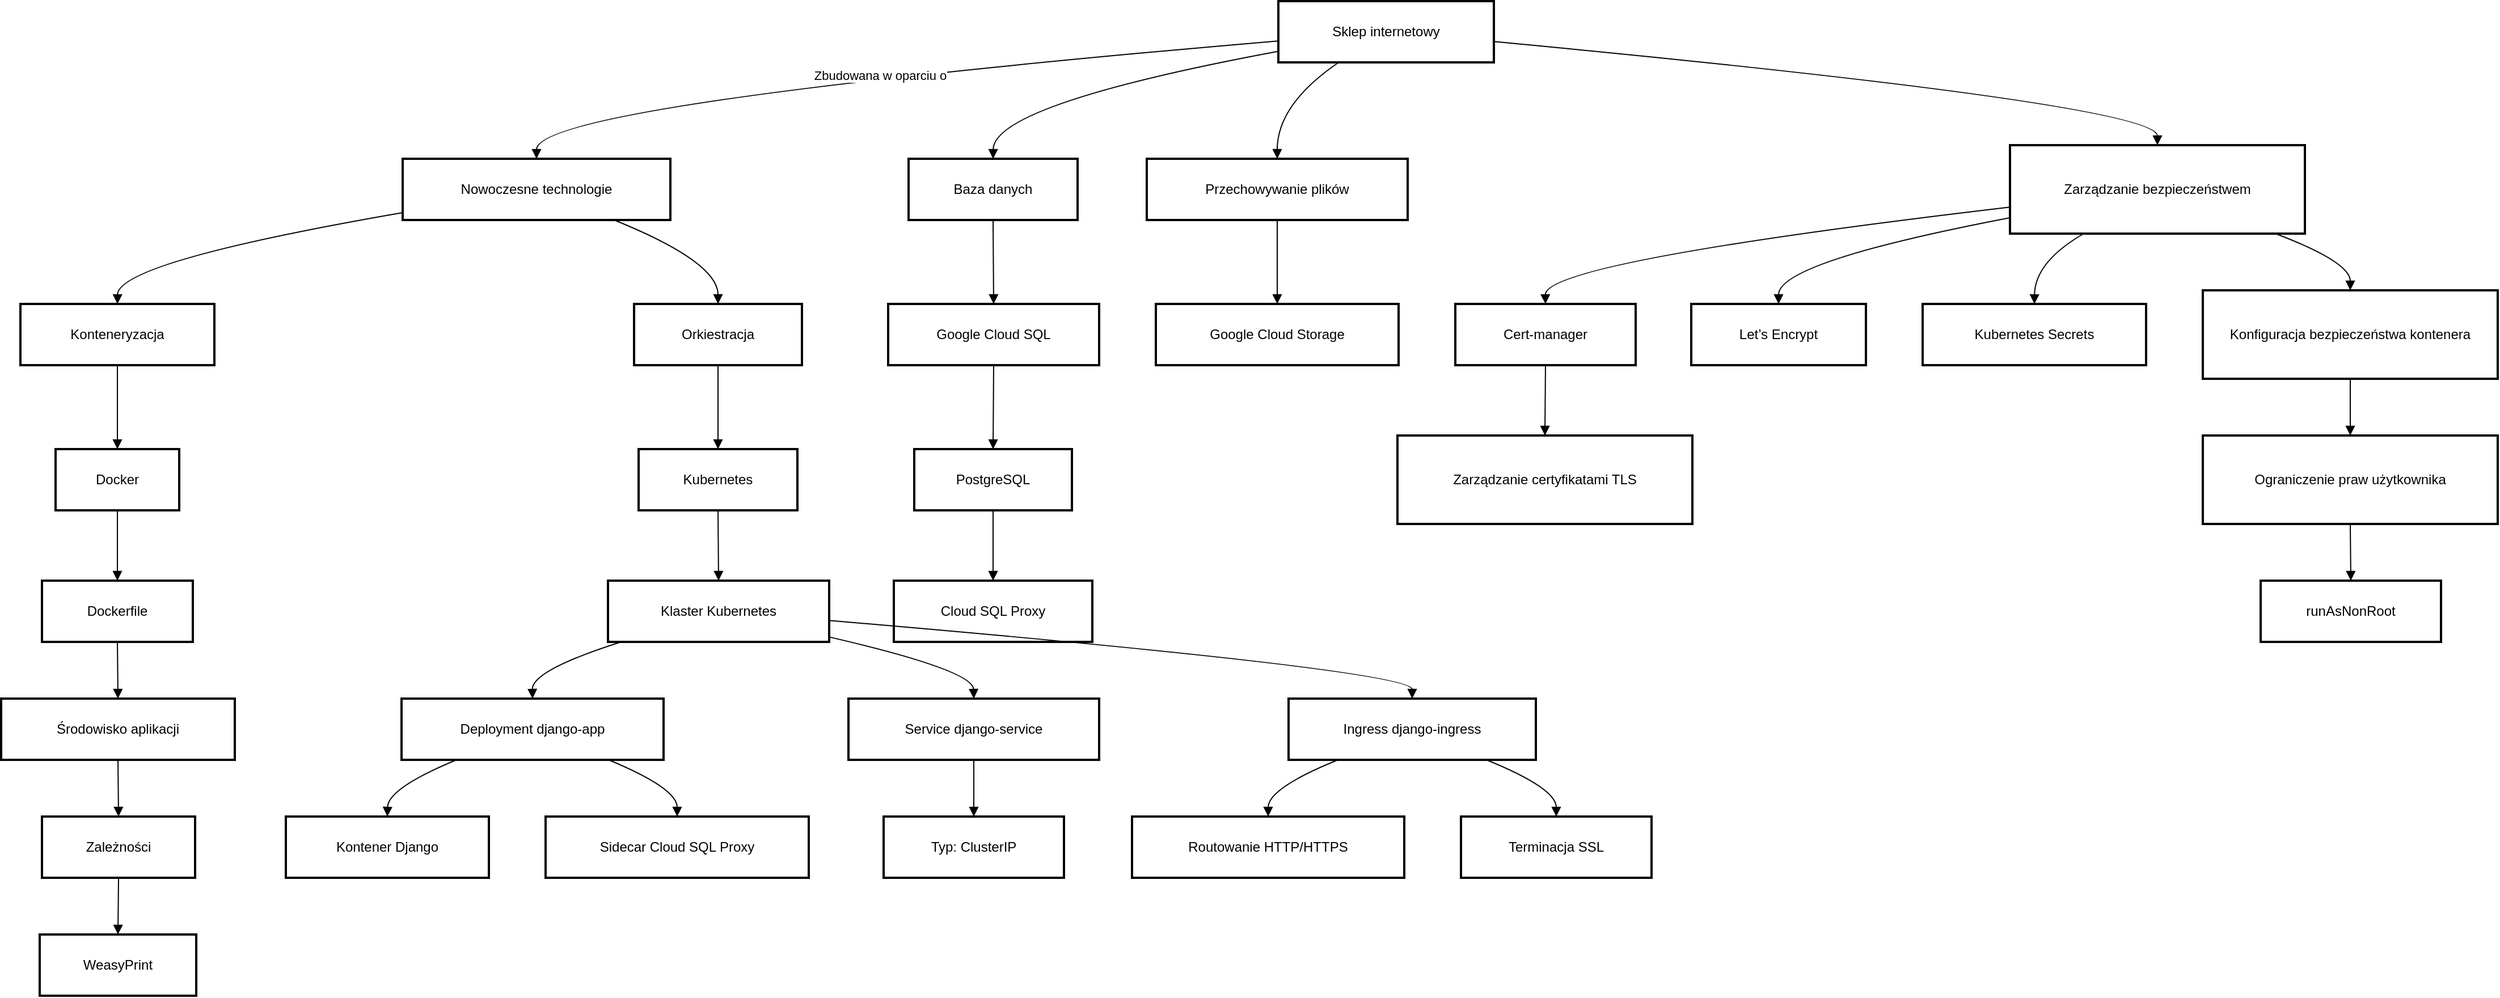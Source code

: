 <mxfile version="27.1.1">
  <diagram name="Strona-1" id="-Nehek7wxMud2hOXTN_1">
    <mxGraphModel>
      <root>
        <mxCell id="0" />
        <mxCell id="1" parent="0" />
        <mxCell id="2" value="Sklep internetowy" style="whiteSpace=wrap;strokeWidth=2;" vertex="1" parent="1">
          <mxGeometry x="1134" y="8" width="190" height="54" as="geometry" />
        </mxCell>
        <mxCell id="3" value="Nowoczesne technologie" style="whiteSpace=wrap;strokeWidth=2;" vertex="1" parent="1">
          <mxGeometry x="362" y="147" width="236" height="54" as="geometry" />
        </mxCell>
        <mxCell id="4" value="Konteneryzacja" style="whiteSpace=wrap;strokeWidth=2;" vertex="1" parent="1">
          <mxGeometry x="25" y="275" width="171" height="54" as="geometry" />
        </mxCell>
        <mxCell id="5" value="Orkiestracja" style="whiteSpace=wrap;strokeWidth=2;" vertex="1" parent="1">
          <mxGeometry x="566" y="275" width="148" height="54" as="geometry" />
        </mxCell>
        <mxCell id="6" value="Docker" style="whiteSpace=wrap;strokeWidth=2;" vertex="1" parent="1">
          <mxGeometry x="56" y="403" width="109" height="54" as="geometry" />
        </mxCell>
        <mxCell id="7" value="Kubernetes" style="whiteSpace=wrap;strokeWidth=2;" vertex="1" parent="1">
          <mxGeometry x="570" y="403" width="140" height="54" as="geometry" />
        </mxCell>
        <mxCell id="8" value="Dockerfile" style="whiteSpace=wrap;strokeWidth=2;" vertex="1" parent="1">
          <mxGeometry x="44" y="519" width="133" height="54" as="geometry" />
        </mxCell>
        <mxCell id="9" value="Środowisko aplikacji" style="whiteSpace=wrap;strokeWidth=2;" vertex="1" parent="1">
          <mxGeometry x="8" y="623" width="206" height="54" as="geometry" />
        </mxCell>
        <mxCell id="10" value="Zależności" style="whiteSpace=wrap;strokeWidth=2;" vertex="1" parent="1">
          <mxGeometry x="44" y="727" width="135" height="54" as="geometry" />
        </mxCell>
        <mxCell id="11" value="WeasyPrint" style="whiteSpace=wrap;strokeWidth=2;" vertex="1" parent="1">
          <mxGeometry x="42" y="831" width="138" height="54" as="geometry" />
        </mxCell>
        <mxCell id="12" value="Klaster Kubernetes" style="whiteSpace=wrap;strokeWidth=2;" vertex="1" parent="1">
          <mxGeometry x="543" y="519" width="195" height="54" as="geometry" />
        </mxCell>
        <mxCell id="13" value="Deployment django-app" style="whiteSpace=wrap;strokeWidth=2;" vertex="1" parent="1">
          <mxGeometry x="361" y="623" width="231" height="54" as="geometry" />
        </mxCell>
        <mxCell id="14" value="Service django-service" style="whiteSpace=wrap;strokeWidth=2;" vertex="1" parent="1">
          <mxGeometry x="755" y="623" width="221" height="54" as="geometry" />
        </mxCell>
        <mxCell id="15" value="Ingress django-ingress" style="whiteSpace=wrap;strokeWidth=2;" vertex="1" parent="1">
          <mxGeometry x="1143" y="623" width="218" height="54" as="geometry" />
        </mxCell>
        <mxCell id="16" value="Kontener Django" style="whiteSpace=wrap;strokeWidth=2;" vertex="1" parent="1">
          <mxGeometry x="259" y="727" width="179" height="54" as="geometry" />
        </mxCell>
        <mxCell id="17" value="Sidecar Cloud SQL Proxy" style="whiteSpace=wrap;strokeWidth=2;" vertex="1" parent="1">
          <mxGeometry x="488" y="727" width="232" height="54" as="geometry" />
        </mxCell>
        <mxCell id="18" value="Typ: ClusterIP" style="whiteSpace=wrap;strokeWidth=2;" vertex="1" parent="1">
          <mxGeometry x="786" y="727" width="159" height="54" as="geometry" />
        </mxCell>
        <mxCell id="19" value="Routowanie HTTP/HTTPS" style="whiteSpace=wrap;strokeWidth=2;" vertex="1" parent="1">
          <mxGeometry x="1005" y="727" width="240" height="54" as="geometry" />
        </mxCell>
        <mxCell id="20" value="Terminacja SSL" style="whiteSpace=wrap;strokeWidth=2;" vertex="1" parent="1">
          <mxGeometry x="1295" y="727" width="168" height="54" as="geometry" />
        </mxCell>
        <mxCell id="21" value="Baza danych" style="whiteSpace=wrap;strokeWidth=2;" vertex="1" parent="1">
          <mxGeometry x="808" y="147" width="149" height="54" as="geometry" />
        </mxCell>
        <mxCell id="22" value="Google Cloud SQL" style="whiteSpace=wrap;strokeWidth=2;" vertex="1" parent="1">
          <mxGeometry x="790" y="275" width="186" height="54" as="geometry" />
        </mxCell>
        <mxCell id="23" value="PostgreSQL" style="whiteSpace=wrap;strokeWidth=2;" vertex="1" parent="1">
          <mxGeometry x="813" y="403" width="139" height="54" as="geometry" />
        </mxCell>
        <mxCell id="24" value="Cloud SQL Proxy" style="whiteSpace=wrap;strokeWidth=2;" vertex="1" parent="1">
          <mxGeometry x="795" y="519" width="175" height="54" as="geometry" />
        </mxCell>
        <mxCell id="25" value="Przechowywanie plików" style="whiteSpace=wrap;strokeWidth=2;" vertex="1" parent="1">
          <mxGeometry x="1018" y="147" width="230" height="54" as="geometry" />
        </mxCell>
        <mxCell id="26" value="Google Cloud Storage" style="whiteSpace=wrap;strokeWidth=2;" vertex="1" parent="1">
          <mxGeometry x="1026" y="275" width="214" height="54" as="geometry" />
        </mxCell>
        <mxCell id="27" value="Zarządzanie bezpieczeństwem" style="whiteSpace=wrap;strokeWidth=2;" vertex="1" parent="1">
          <mxGeometry x="1779" y="135" width="260" height="78" as="geometry" />
        </mxCell>
        <mxCell id="28" value="Cert-manager" style="whiteSpace=wrap;strokeWidth=2;" vertex="1" parent="1">
          <mxGeometry x="1290" y="275" width="159" height="54" as="geometry" />
        </mxCell>
        <mxCell id="29" value="Let’s Encrypt" style="whiteSpace=wrap;strokeWidth=2;" vertex="1" parent="1">
          <mxGeometry x="1498" y="275" width="154" height="54" as="geometry" />
        </mxCell>
        <mxCell id="30" value="Kubernetes Secrets" style="whiteSpace=wrap;strokeWidth=2;" vertex="1" parent="1">
          <mxGeometry x="1702" y="275" width="197" height="54" as="geometry" />
        </mxCell>
        <mxCell id="31" value="Konfiguracja bezpieczeństwa kontenera" style="whiteSpace=wrap;strokeWidth=2;" vertex="1" parent="1">
          <mxGeometry x="1949" y="263" width="260" height="78" as="geometry" />
        </mxCell>
        <mxCell id="32" value="Zarządzanie certyfikatami TLS" style="whiteSpace=wrap;strokeWidth=2;" vertex="1" parent="1">
          <mxGeometry x="1239" y="391" width="260" height="78" as="geometry" />
        </mxCell>
        <mxCell id="33" value="Ograniczenie praw użytkownika" style="whiteSpace=wrap;strokeWidth=2;" vertex="1" parent="1">
          <mxGeometry x="1949" y="391" width="260" height="78" as="geometry" />
        </mxCell>
        <mxCell id="34" value="runAsNonRoot" style="whiteSpace=wrap;strokeWidth=2;" vertex="1" parent="1">
          <mxGeometry x="2000" y="519" width="159" height="54" as="geometry" />
        </mxCell>
        <mxCell id="35" value="Zbudowana w oparciu o" style="curved=1;startArrow=none;endArrow=block;exitX=0;exitY=0.65;entryX=0.5;entryY=0;" edge="1" parent="1" source="2" target="3">
          <mxGeometry relative="1" as="geometry">
            <Array as="points">
              <mxPoint x="480" y="99" />
            </Array>
          </mxGeometry>
        </mxCell>
        <mxCell id="36" value="" style="curved=1;startArrow=none;endArrow=block;exitX=0;exitY=0.88;entryX=0.5;entryY=0;" edge="1" parent="1" source="3" target="4">
          <mxGeometry relative="1" as="geometry">
            <Array as="points">
              <mxPoint x="111" y="238" />
            </Array>
          </mxGeometry>
        </mxCell>
        <mxCell id="37" value="" style="curved=1;startArrow=none;endArrow=block;exitX=0.79;exitY=1;entryX=0.5;entryY=0;" edge="1" parent="1" source="3" target="5">
          <mxGeometry relative="1" as="geometry">
            <Array as="points">
              <mxPoint x="640" y="238" />
            </Array>
          </mxGeometry>
        </mxCell>
        <mxCell id="38" value="" style="curved=1;startArrow=none;endArrow=block;exitX=0.5;exitY=1;entryX=0.5;entryY=0;" edge="1" parent="1" source="4" target="6">
          <mxGeometry relative="1" as="geometry">
            <Array as="points" />
          </mxGeometry>
        </mxCell>
        <mxCell id="39" value="" style="curved=1;startArrow=none;endArrow=block;exitX=0.5;exitY=1;entryX=0.5;entryY=0;" edge="1" parent="1" source="5" target="7">
          <mxGeometry relative="1" as="geometry">
            <Array as="points" />
          </mxGeometry>
        </mxCell>
        <mxCell id="40" value="" style="curved=1;startArrow=none;endArrow=block;exitX=0.5;exitY=1;entryX=0.5;entryY=0;" edge="1" parent="1" source="6" target="8">
          <mxGeometry relative="1" as="geometry">
            <Array as="points" />
          </mxGeometry>
        </mxCell>
        <mxCell id="41" value="" style="curved=1;startArrow=none;endArrow=block;exitX=0.5;exitY=1;entryX=0.5;entryY=0;" edge="1" parent="1" source="8" target="9">
          <mxGeometry relative="1" as="geometry">
            <Array as="points" />
          </mxGeometry>
        </mxCell>
        <mxCell id="42" value="" style="curved=1;startArrow=none;endArrow=block;exitX=0.5;exitY=1;entryX=0.5;entryY=0;" edge="1" parent="1" source="9" target="10">
          <mxGeometry relative="1" as="geometry">
            <Array as="points" />
          </mxGeometry>
        </mxCell>
        <mxCell id="43" value="" style="curved=1;startArrow=none;endArrow=block;exitX=0.5;exitY=1;entryX=0.5;entryY=0;" edge="1" parent="1" source="10" target="11">
          <mxGeometry relative="1" as="geometry">
            <Array as="points" />
          </mxGeometry>
        </mxCell>
        <mxCell id="44" value="" style="curved=1;startArrow=none;endArrow=block;exitX=0.5;exitY=1;entryX=0.5;entryY=0;" edge="1" parent="1" source="7" target="12">
          <mxGeometry relative="1" as="geometry">
            <Array as="points" />
          </mxGeometry>
        </mxCell>
        <mxCell id="45" value="" style="curved=1;startArrow=none;endArrow=block;exitX=0.06;exitY=1;entryX=0.5;entryY=0;" edge="1" parent="1" source="12" target="13">
          <mxGeometry relative="1" as="geometry">
            <Array as="points">
              <mxPoint x="476" y="598" />
            </Array>
          </mxGeometry>
        </mxCell>
        <mxCell id="46" value="" style="curved=1;startArrow=none;endArrow=block;exitX=1;exitY=0.92;entryX=0.5;entryY=0;" edge="1" parent="1" source="12" target="14">
          <mxGeometry relative="1" as="geometry">
            <Array as="points">
              <mxPoint x="865" y="598" />
            </Array>
          </mxGeometry>
        </mxCell>
        <mxCell id="47" value="" style="curved=1;startArrow=none;endArrow=block;exitX=1;exitY=0.65;entryX=0.5;entryY=0;" edge="1" parent="1" source="12" target="15">
          <mxGeometry relative="1" as="geometry">
            <Array as="points">
              <mxPoint x="1252" y="598" />
            </Array>
          </mxGeometry>
        </mxCell>
        <mxCell id="48" value="" style="curved=1;startArrow=none;endArrow=block;exitX=0.21;exitY=1;entryX=0.5;entryY=0;" edge="1" parent="1" source="13" target="16">
          <mxGeometry relative="1" as="geometry">
            <Array as="points">
              <mxPoint x="349" y="702" />
            </Array>
          </mxGeometry>
        </mxCell>
        <mxCell id="49" value="" style="curved=1;startArrow=none;endArrow=block;exitX=0.79;exitY=1;entryX=0.5;entryY=0;" edge="1" parent="1" source="13" target="17">
          <mxGeometry relative="1" as="geometry">
            <Array as="points">
              <mxPoint x="604" y="702" />
            </Array>
          </mxGeometry>
        </mxCell>
        <mxCell id="50" value="" style="curved=1;startArrow=none;endArrow=block;exitX=0.5;exitY=1;entryX=0.5;entryY=0;" edge="1" parent="1" source="14" target="18">
          <mxGeometry relative="1" as="geometry">
            <Array as="points" />
          </mxGeometry>
        </mxCell>
        <mxCell id="51" value="" style="curved=1;startArrow=none;endArrow=block;exitX=0.2;exitY=1;entryX=0.5;entryY=0;" edge="1" parent="1" source="15" target="19">
          <mxGeometry relative="1" as="geometry">
            <Array as="points">
              <mxPoint x="1125" y="702" />
            </Array>
          </mxGeometry>
        </mxCell>
        <mxCell id="52" value="" style="curved=1;startArrow=none;endArrow=block;exitX=0.8;exitY=1;entryX=0.5;entryY=0;" edge="1" parent="1" source="15" target="20">
          <mxGeometry relative="1" as="geometry">
            <Array as="points">
              <mxPoint x="1379" y="702" />
            </Array>
          </mxGeometry>
        </mxCell>
        <mxCell id="53" value="" style="curved=1;startArrow=none;endArrow=block;exitX=0;exitY=0.82;entryX=0.5;entryY=0;" edge="1" parent="1" source="2" target="21">
          <mxGeometry relative="1" as="geometry">
            <Array as="points">
              <mxPoint x="883" y="99" />
            </Array>
          </mxGeometry>
        </mxCell>
        <mxCell id="54" value="" style="curved=1;startArrow=none;endArrow=block;exitX=0.5;exitY=1;entryX=0.5;entryY=0;" edge="1" parent="1" source="21" target="22">
          <mxGeometry relative="1" as="geometry">
            <Array as="points" />
          </mxGeometry>
        </mxCell>
        <mxCell id="55" value="" style="curved=1;startArrow=none;endArrow=block;exitX=0.5;exitY=1;entryX=0.5;entryY=0;" edge="1" parent="1" source="22" target="23">
          <mxGeometry relative="1" as="geometry">
            <Array as="points" />
          </mxGeometry>
        </mxCell>
        <mxCell id="56" value="" style="curved=1;startArrow=none;endArrow=block;exitX=0.5;exitY=1;entryX=0.5;entryY=0;" edge="1" parent="1" source="23" target="24">
          <mxGeometry relative="1" as="geometry">
            <Array as="points" />
          </mxGeometry>
        </mxCell>
        <mxCell id="57" value="" style="curved=1;startArrow=none;endArrow=block;exitX=0.28;exitY=1;entryX=0.5;entryY=0;" edge="1" parent="1" source="2" target="25">
          <mxGeometry relative="1" as="geometry">
            <Array as="points">
              <mxPoint x="1133" y="99" />
            </Array>
          </mxGeometry>
        </mxCell>
        <mxCell id="58" value="" style="curved=1;startArrow=none;endArrow=block;exitX=0.5;exitY=1;entryX=0.5;entryY=0;" edge="1" parent="1" source="25" target="26">
          <mxGeometry relative="1" as="geometry">
            <Array as="points" />
          </mxGeometry>
        </mxCell>
        <mxCell id="59" value="" style="curved=1;startArrow=none;endArrow=block;exitX=1;exitY=0.66;entryX=0.5;entryY=0;" edge="1" parent="1" source="2" target="27">
          <mxGeometry relative="1" as="geometry">
            <Array as="points">
              <mxPoint x="1909" y="99" />
            </Array>
          </mxGeometry>
        </mxCell>
        <mxCell id="60" value="" style="curved=1;startArrow=none;endArrow=block;exitX=0;exitY=0.7;entryX=0.5;entryY=0;" edge="1" parent="1" source="27" target="28">
          <mxGeometry relative="1" as="geometry">
            <Array as="points">
              <mxPoint x="1369" y="238" />
            </Array>
          </mxGeometry>
        </mxCell>
        <mxCell id="61" value="" style="curved=1;startArrow=none;endArrow=block;exitX=0;exitY=0.82;entryX=0.5;entryY=0;" edge="1" parent="1" source="27" target="29">
          <mxGeometry relative="1" as="geometry">
            <Array as="points">
              <mxPoint x="1575" y="238" />
            </Array>
          </mxGeometry>
        </mxCell>
        <mxCell id="62" value="" style="curved=1;startArrow=none;endArrow=block;exitX=0.25;exitY=1;entryX=0.5;entryY=0;" edge="1" parent="1" source="27" target="30">
          <mxGeometry relative="1" as="geometry">
            <Array as="points">
              <mxPoint x="1801" y="238" />
            </Array>
          </mxGeometry>
        </mxCell>
        <mxCell id="63" value="" style="curved=1;startArrow=none;endArrow=block;exitX=0.9;exitY=1;entryX=0.5;entryY=0;" edge="1" parent="1" source="27" target="31">
          <mxGeometry relative="1" as="geometry">
            <Array as="points">
              <mxPoint x="2079" y="238" />
            </Array>
          </mxGeometry>
        </mxCell>
        <mxCell id="64" value="" style="curved=1;startArrow=none;endArrow=block;exitX=0.5;exitY=1;entryX=0.5;entryY=0;" edge="1" parent="1" source="28" target="32">
          <mxGeometry relative="1" as="geometry">
            <Array as="points" />
          </mxGeometry>
        </mxCell>
        <mxCell id="65" value="" style="curved=1;startArrow=none;endArrow=block;exitX=0.5;exitY=1;entryX=0.5;entryY=0;" edge="1" parent="1" source="31" target="33">
          <mxGeometry relative="1" as="geometry">
            <Array as="points" />
          </mxGeometry>
        </mxCell>
        <mxCell id="66" value="" style="curved=1;startArrow=none;endArrow=block;exitX=0.5;exitY=1;entryX=0.5;entryY=0;" edge="1" parent="1" source="33" target="34">
          <mxGeometry relative="1" as="geometry">
            <Array as="points" />
          </mxGeometry>
        </mxCell>
      </root>
    </mxGraphModel>
  </diagram>
</mxfile>
